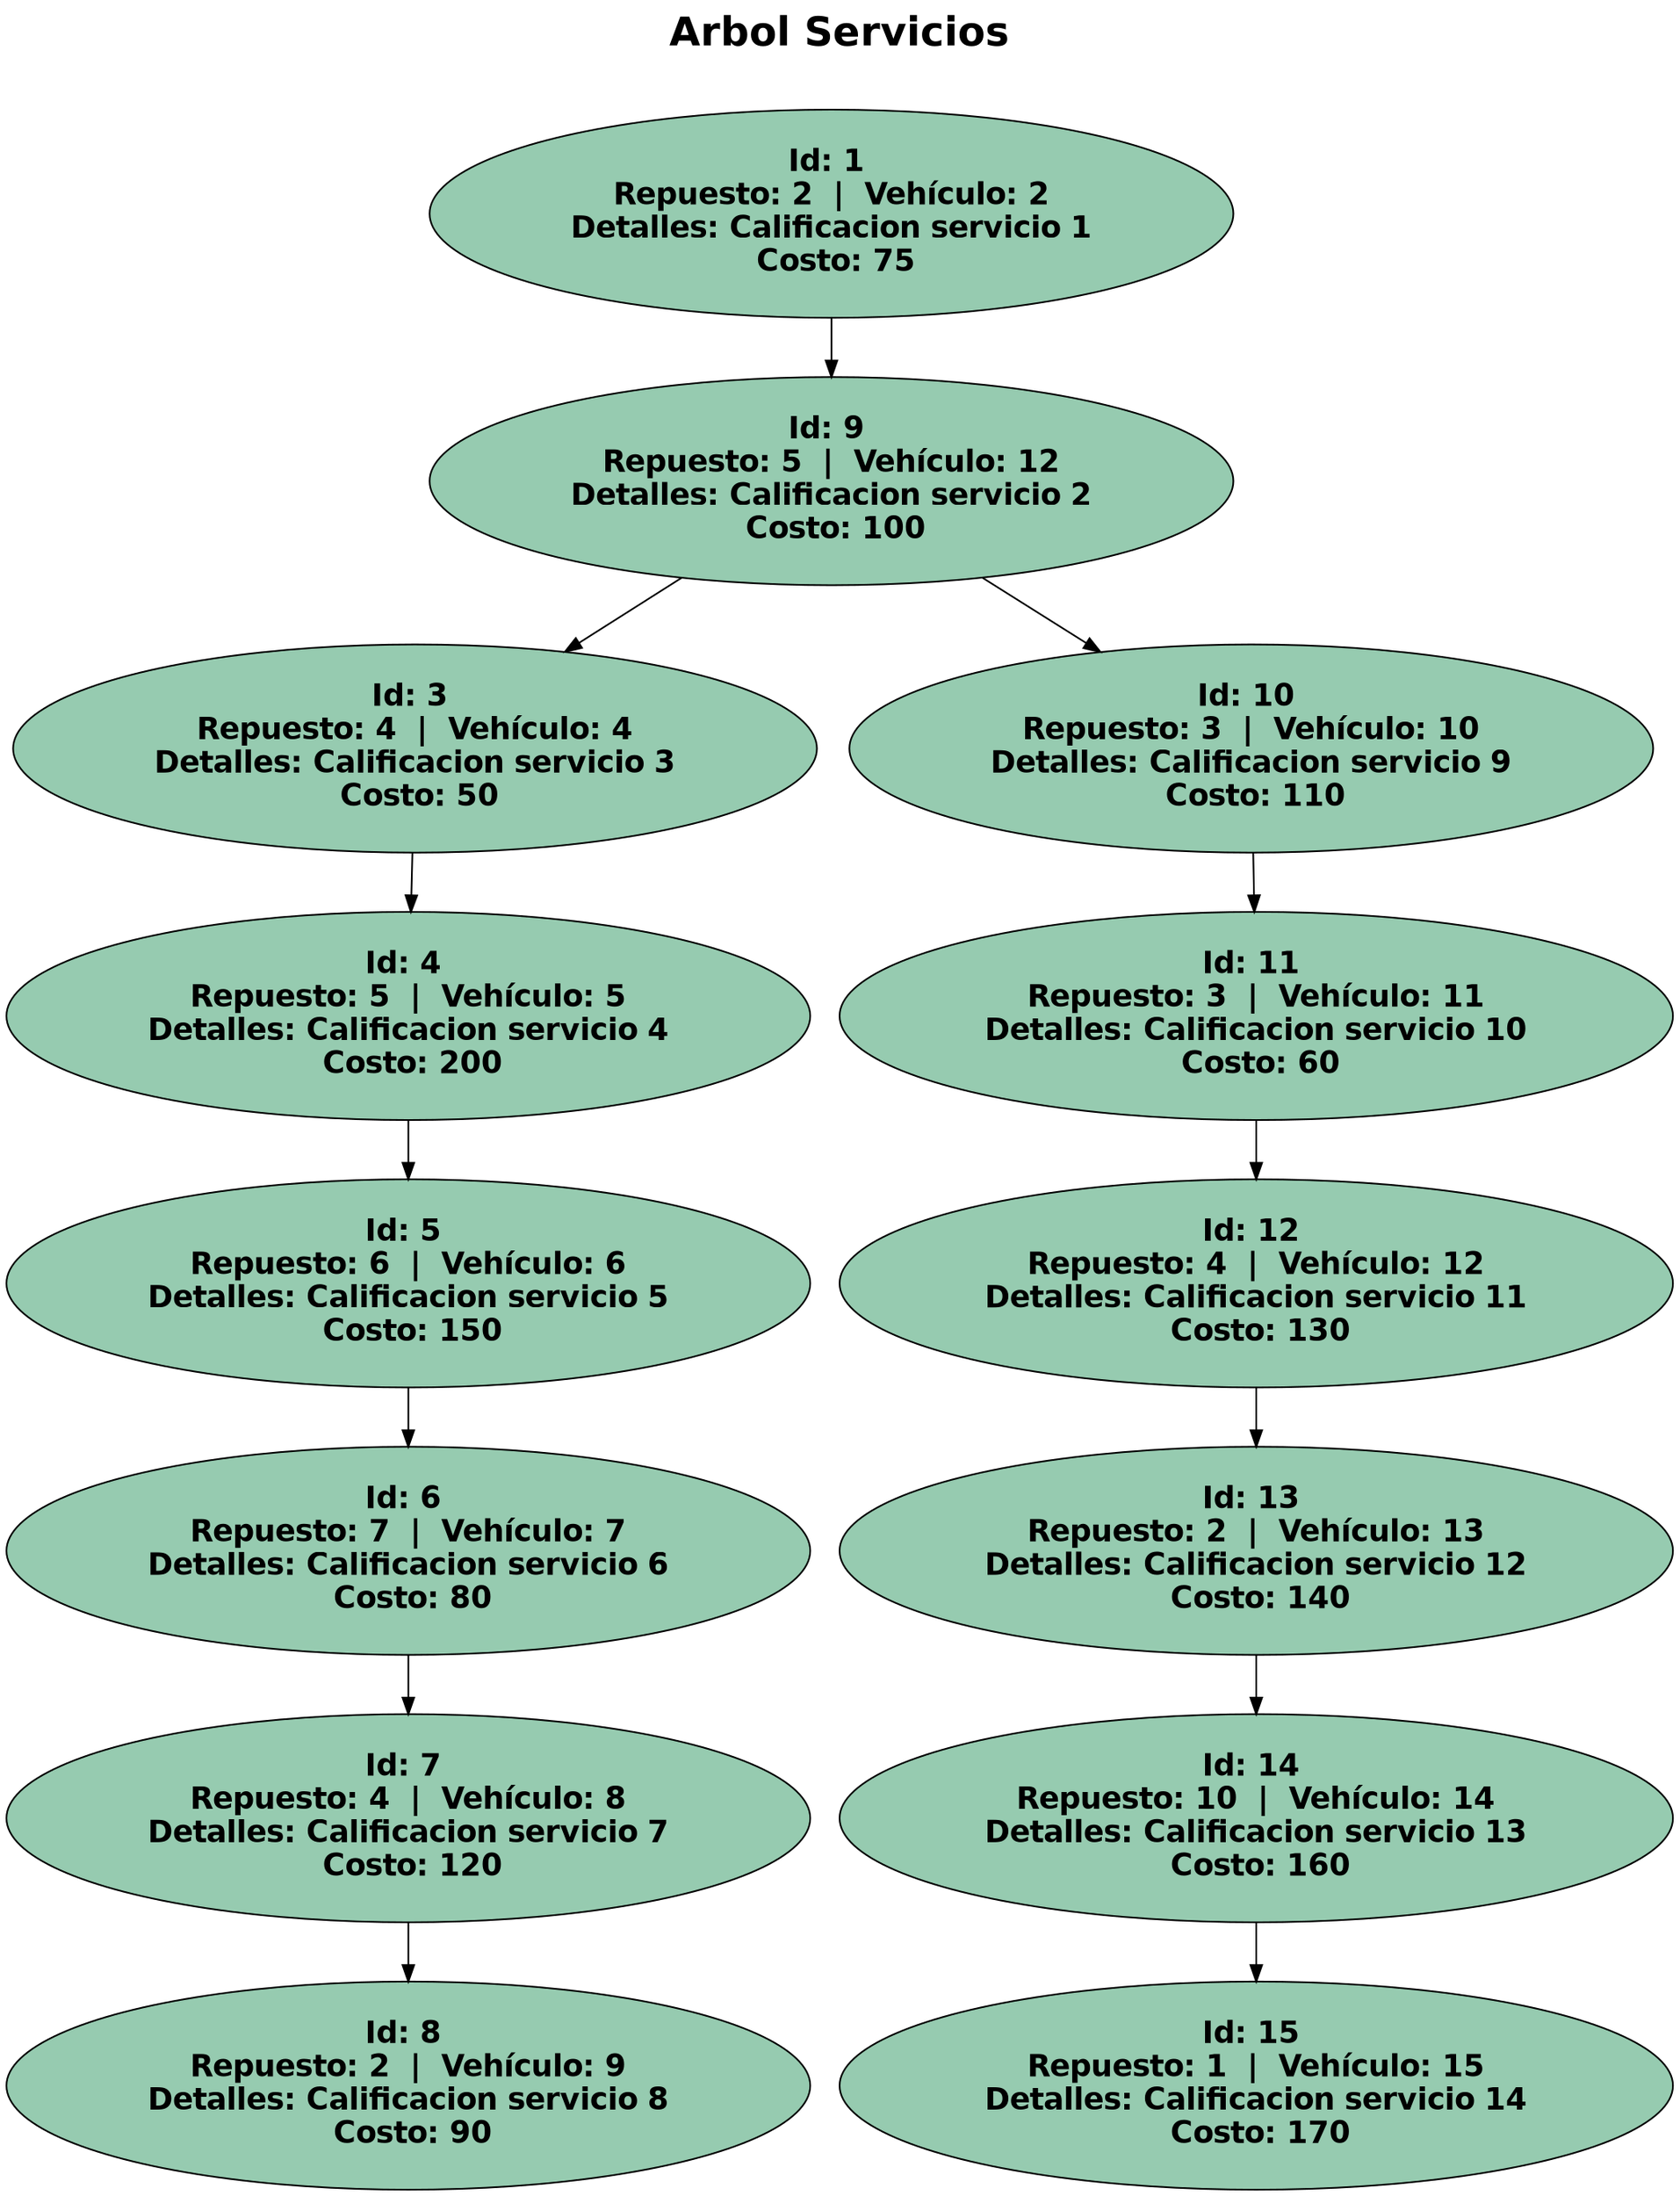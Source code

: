 digraph G {
label = "Arbol Servicios

";

labelloc = "t";
fontsize = 24;
fontname = "Helvetica-Bold";
 1 [label="Id: 1 \n Repuesto: 2  |  Vehículo: 2 \n Detalles: Calificacion servicio 1 \n Costo: 75" style="filled" fillcolor="#96cbb0" fontname="Helvetica-Bold" fontsize = 18 ];
  1 -> 9;
 9 [label="Id: 9 \n Repuesto: 5  |  Vehículo: 12 \n Detalles: Calificacion servicio 2 \n Costo: 100" style="filled" fillcolor="#96cbb0" fontname="Helvetica-Bold" fontsize = 18 ];
  9 -> 3;
 3 [label="Id: 3 \n Repuesto: 4  |  Vehículo: 4 \n Detalles: Calificacion servicio 3 \n Costo: 50" style="filled" fillcolor="#96cbb0" fontname="Helvetica-Bold" fontsize = 18 ];
  3 -> 4;
 4 [label="Id: 4 \n Repuesto: 5  |  Vehículo: 5 \n Detalles: Calificacion servicio 4 \n Costo: 200" style="filled" fillcolor="#96cbb0" fontname="Helvetica-Bold" fontsize = 18 ];
  4 -> 5;
 5 [label="Id: 5 \n Repuesto: 6  |  Vehículo: 6 \n Detalles: Calificacion servicio 5 \n Costo: 150" style="filled" fillcolor="#96cbb0" fontname="Helvetica-Bold" fontsize = 18 ];
  5 -> 6;
 6 [label="Id: 6 \n Repuesto: 7  |  Vehículo: 7 \n Detalles: Calificacion servicio 6 \n Costo: 80" style="filled" fillcolor="#96cbb0" fontname="Helvetica-Bold" fontsize = 18 ];
  6 -> 7;
 7 [label="Id: 7 \n Repuesto: 4  |  Vehículo: 8 \n Detalles: Calificacion servicio 7 \n Costo: 120" style="filled" fillcolor="#96cbb0" fontname="Helvetica-Bold" fontsize = 18 ];
  7 -> 8;
 8 [label="Id: 8 \n Repuesto: 2  |  Vehículo: 9 \n Detalles: Calificacion servicio 8 \n Costo: 90" style="filled" fillcolor="#96cbb0" fontname="Helvetica-Bold" fontsize = 18 ];
  9 -> 10;
 10 [label="Id: 10 \n Repuesto: 3  |  Vehículo: 10 \n Detalles: Calificacion servicio 9 \n Costo: 110" style="filled" fillcolor="#96cbb0" fontname="Helvetica-Bold" fontsize = 18 ];
  10 -> 11;
 11 [label="Id: 11 \n Repuesto: 3  |  Vehículo: 11 \n Detalles: Calificacion servicio 10 \n Costo: 60" style="filled" fillcolor="#96cbb0" fontname="Helvetica-Bold" fontsize = 18 ];
  11 -> 12;
 12 [label="Id: 12 \n Repuesto: 4  |  Vehículo: 12 \n Detalles: Calificacion servicio 11 \n Costo: 130" style="filled" fillcolor="#96cbb0" fontname="Helvetica-Bold" fontsize = 18 ];
  12 -> 13;
 13 [label="Id: 13 \n Repuesto: 2  |  Vehículo: 13 \n Detalles: Calificacion servicio 12 \n Costo: 140" style="filled" fillcolor="#96cbb0" fontname="Helvetica-Bold" fontsize = 18 ];
  13 -> 14;
 14 [label="Id: 14 \n Repuesto: 10  |  Vehículo: 14 \n Detalles: Calificacion servicio 13 \n Costo: 160" style="filled" fillcolor="#96cbb0" fontname="Helvetica-Bold" fontsize = 18 ];
  14 -> 15;
 15 [label="Id: 15 \n Repuesto: 1  |  Vehículo: 15 \n Detalles: Calificacion servicio 14 \n Costo: 170" style="filled" fillcolor="#96cbb0" fontname="Helvetica-Bold" fontsize = 18 ];
}
